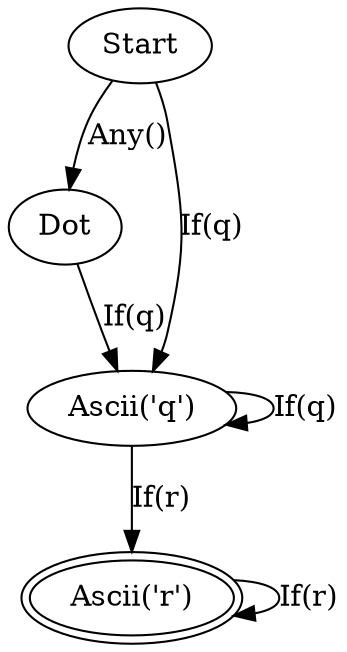 digraph FSM {
node0 [label="Start"];
node0 -> node1 [label="Any()"];
node0 -> node2 [label="If(q)"];
node1 [label="Dot"];
node1 -> node2 [label="If(q)"];
node2 [label="Ascii('q')"];
node2 -> node2 [label="If(q)"];
node2 -> node3 [label="If(r)"];
node3 [label="Ascii('r')", peripheries=2];
node3 -> node3 [label="If(r)"];
}